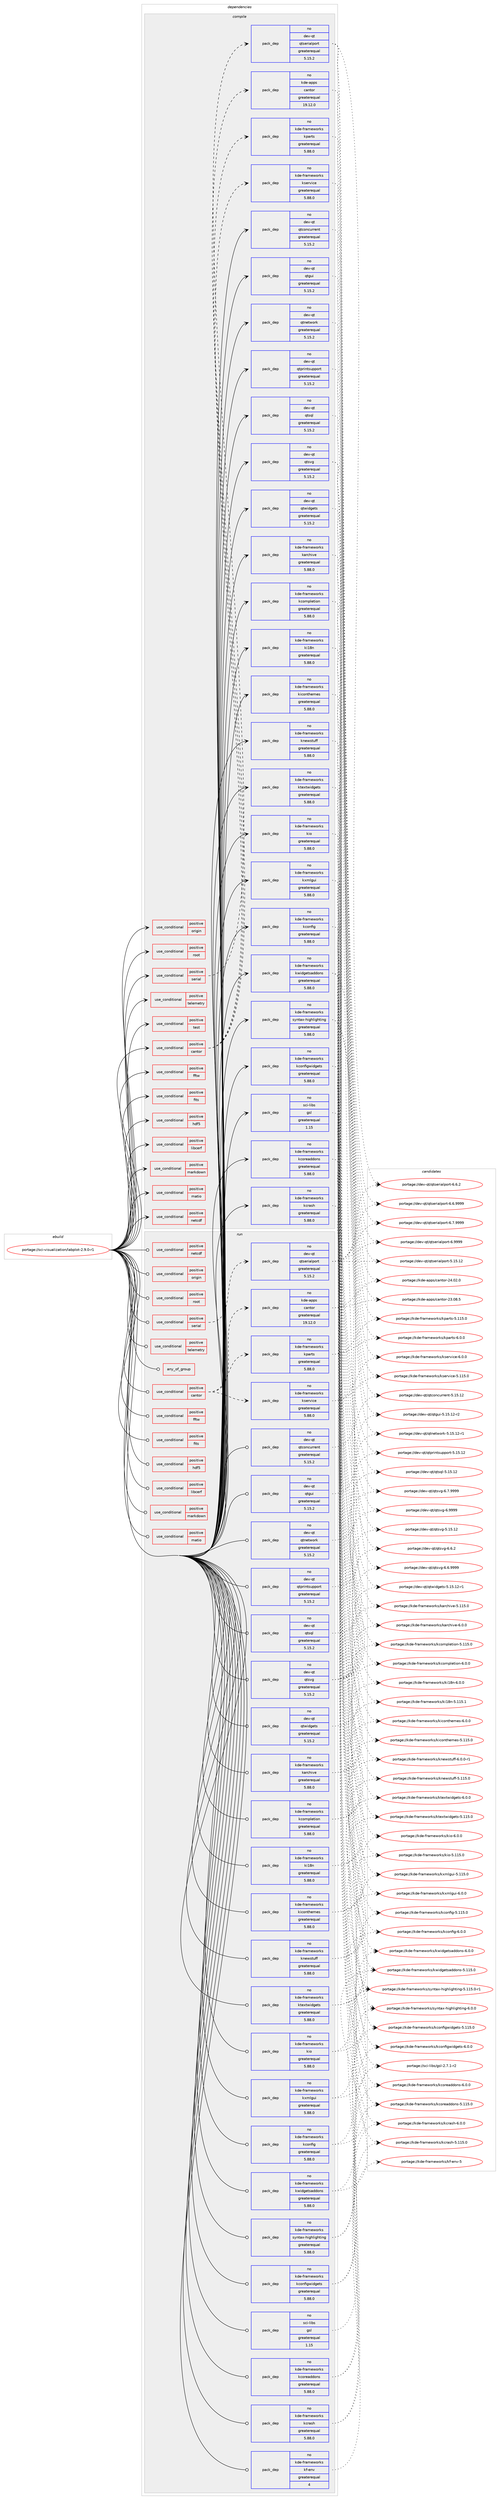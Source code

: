 digraph prolog {

# *************
# Graph options
# *************

newrank=true;
concentrate=true;
compound=true;
graph [rankdir=LR,fontname=Helvetica,fontsize=10,ranksep=1.5];#, ranksep=2.5, nodesep=0.2];
edge  [arrowhead=vee];
node  [fontname=Helvetica,fontsize=10];

# **********
# The ebuild
# **********

subgraph cluster_leftcol {
color=gray;
rank=same;
label=<<i>ebuild</i>>;
id [label="portage://sci-visualization/labplot-2.9.0-r1", color=red, width=4, href="../sci-visualization/labplot-2.9.0-r1.svg"];
}

# ****************
# The dependencies
# ****************

subgraph cluster_midcol {
color=gray;
label=<<i>dependencies</i>>;
subgraph cluster_compile {
fillcolor="#eeeeee";
style=filled;
label=<<i>compile</i>>;
subgraph cond4959 {
dependency6615 [label=<<TABLE BORDER="0" CELLBORDER="1" CELLSPACING="0" CELLPADDING="4"><TR><TD ROWSPAN="3" CELLPADDING="10">use_conditional</TD></TR><TR><TD>positive</TD></TR><TR><TD>cantor</TD></TR></TABLE>>, shape=none, color=red];
subgraph pack1596 {
dependency6616 [label=<<TABLE BORDER="0" CELLBORDER="1" CELLSPACING="0" CELLPADDING="4" WIDTH="220"><TR><TD ROWSPAN="6" CELLPADDING="30">pack_dep</TD></TR><TR><TD WIDTH="110">no</TD></TR><TR><TD>kde-apps</TD></TR><TR><TD>cantor</TD></TR><TR><TD>greaterequal</TD></TR><TR><TD>19.12.0</TD></TR></TABLE>>, shape=none, color=blue];
}
dependency6615:e -> dependency6616:w [weight=20,style="dashed",arrowhead="vee"];
subgraph pack1597 {
dependency6617 [label=<<TABLE BORDER="0" CELLBORDER="1" CELLSPACING="0" CELLPADDING="4" WIDTH="220"><TR><TD ROWSPAN="6" CELLPADDING="30">pack_dep</TD></TR><TR><TD WIDTH="110">no</TD></TR><TR><TD>kde-frameworks</TD></TR><TR><TD>kparts</TD></TR><TR><TD>greaterequal</TD></TR><TR><TD>5.88.0</TD></TR></TABLE>>, shape=none, color=blue];
}
dependency6615:e -> dependency6617:w [weight=20,style="dashed",arrowhead="vee"];
subgraph pack1598 {
dependency6618 [label=<<TABLE BORDER="0" CELLBORDER="1" CELLSPACING="0" CELLPADDING="4" WIDTH="220"><TR><TD ROWSPAN="6" CELLPADDING="30">pack_dep</TD></TR><TR><TD WIDTH="110">no</TD></TR><TR><TD>kde-frameworks</TD></TR><TR><TD>kservice</TD></TR><TR><TD>greaterequal</TD></TR><TR><TD>5.88.0</TD></TR></TABLE>>, shape=none, color=blue];
}
dependency6615:e -> dependency6618:w [weight=20,style="dashed",arrowhead="vee"];
}
id:e -> dependency6615:w [weight=20,style="solid",arrowhead="vee"];
subgraph cond4960 {
dependency6619 [label=<<TABLE BORDER="0" CELLBORDER="1" CELLSPACING="0" CELLPADDING="4"><TR><TD ROWSPAN="3" CELLPADDING="10">use_conditional</TD></TR><TR><TD>positive</TD></TR><TR><TD>fftw</TD></TR></TABLE>>, shape=none, color=red];
# *** BEGIN UNKNOWN DEPENDENCY TYPE (TODO) ***
# dependency6619 -> package_dependency(portage://sci-visualization/labplot-2.9.0-r1,install,no,sci-libs,fftw,none,[,,],[slot(3.0),equal],[])
# *** END UNKNOWN DEPENDENCY TYPE (TODO) ***

}
id:e -> dependency6619:w [weight=20,style="solid",arrowhead="vee"];
subgraph cond4961 {
dependency6620 [label=<<TABLE BORDER="0" CELLBORDER="1" CELLSPACING="0" CELLPADDING="4"><TR><TD ROWSPAN="3" CELLPADDING="10">use_conditional</TD></TR><TR><TD>positive</TD></TR><TR><TD>fits</TD></TR></TABLE>>, shape=none, color=red];
# *** BEGIN UNKNOWN DEPENDENCY TYPE (TODO) ***
# dependency6620 -> package_dependency(portage://sci-visualization/labplot-2.9.0-r1,install,no,sci-libs,cfitsio,none,[,,],any_same_slot,[])
# *** END UNKNOWN DEPENDENCY TYPE (TODO) ***

}
id:e -> dependency6620:w [weight=20,style="solid",arrowhead="vee"];
subgraph cond4962 {
dependency6621 [label=<<TABLE BORDER="0" CELLBORDER="1" CELLSPACING="0" CELLPADDING="4"><TR><TD ROWSPAN="3" CELLPADDING="10">use_conditional</TD></TR><TR><TD>positive</TD></TR><TR><TD>hdf5</TD></TR></TABLE>>, shape=none, color=red];
# *** BEGIN UNKNOWN DEPENDENCY TYPE (TODO) ***
# dependency6621 -> package_dependency(portage://sci-visualization/labplot-2.9.0-r1,install,no,sci-libs,hdf5,none,[,,],any_same_slot,[])
# *** END UNKNOWN DEPENDENCY TYPE (TODO) ***

}
id:e -> dependency6621:w [weight=20,style="solid",arrowhead="vee"];
subgraph cond4963 {
dependency6622 [label=<<TABLE BORDER="0" CELLBORDER="1" CELLSPACING="0" CELLPADDING="4"><TR><TD ROWSPAN="3" CELLPADDING="10">use_conditional</TD></TR><TR><TD>positive</TD></TR><TR><TD>libcerf</TD></TR></TABLE>>, shape=none, color=red];
# *** BEGIN UNKNOWN DEPENDENCY TYPE (TODO) ***
# dependency6622 -> package_dependency(portage://sci-visualization/labplot-2.9.0-r1,install,no,sci-libs,libcerf,none,[,,],[],[])
# *** END UNKNOWN DEPENDENCY TYPE (TODO) ***

}
id:e -> dependency6622:w [weight=20,style="solid",arrowhead="vee"];
subgraph cond4964 {
dependency6623 [label=<<TABLE BORDER="0" CELLBORDER="1" CELLSPACING="0" CELLPADDING="4"><TR><TD ROWSPAN="3" CELLPADDING="10">use_conditional</TD></TR><TR><TD>positive</TD></TR><TR><TD>markdown</TD></TR></TABLE>>, shape=none, color=red];
# *** BEGIN UNKNOWN DEPENDENCY TYPE (TODO) ***
# dependency6623 -> package_dependency(portage://sci-visualization/labplot-2.9.0-r1,install,no,app-text,discount,none,[,,],any_same_slot,[])
# *** END UNKNOWN DEPENDENCY TYPE (TODO) ***

}
id:e -> dependency6623:w [weight=20,style="solid",arrowhead="vee"];
subgraph cond4965 {
dependency6624 [label=<<TABLE BORDER="0" CELLBORDER="1" CELLSPACING="0" CELLPADDING="4"><TR><TD ROWSPAN="3" CELLPADDING="10">use_conditional</TD></TR><TR><TD>positive</TD></TR><TR><TD>matio</TD></TR></TABLE>>, shape=none, color=red];
# *** BEGIN UNKNOWN DEPENDENCY TYPE (TODO) ***
# dependency6624 -> package_dependency(portage://sci-visualization/labplot-2.9.0-r1,install,no,sci-libs,matio,none,[,,],any_same_slot,[])
# *** END UNKNOWN DEPENDENCY TYPE (TODO) ***

}
id:e -> dependency6624:w [weight=20,style="solid",arrowhead="vee"];
subgraph cond4966 {
dependency6625 [label=<<TABLE BORDER="0" CELLBORDER="1" CELLSPACING="0" CELLPADDING="4"><TR><TD ROWSPAN="3" CELLPADDING="10">use_conditional</TD></TR><TR><TD>positive</TD></TR><TR><TD>netcdf</TD></TR></TABLE>>, shape=none, color=red];
# *** BEGIN UNKNOWN DEPENDENCY TYPE (TODO) ***
# dependency6625 -> package_dependency(portage://sci-visualization/labplot-2.9.0-r1,install,no,sci-libs,netcdf,none,[,,],any_same_slot,[])
# *** END UNKNOWN DEPENDENCY TYPE (TODO) ***

}
id:e -> dependency6625:w [weight=20,style="solid",arrowhead="vee"];
subgraph cond4967 {
dependency6626 [label=<<TABLE BORDER="0" CELLBORDER="1" CELLSPACING="0" CELLPADDING="4"><TR><TD ROWSPAN="3" CELLPADDING="10">use_conditional</TD></TR><TR><TD>positive</TD></TR><TR><TD>origin</TD></TR></TABLE>>, shape=none, color=red];
# *** BEGIN UNKNOWN DEPENDENCY TYPE (TODO) ***
# dependency6626 -> package_dependency(portage://sci-visualization/labplot-2.9.0-r1,install,no,sci-libs,liborigin,none,[,,],[slot(2)],[])
# *** END UNKNOWN DEPENDENCY TYPE (TODO) ***

}
id:e -> dependency6626:w [weight=20,style="solid",arrowhead="vee"];
subgraph cond4968 {
dependency6627 [label=<<TABLE BORDER="0" CELLBORDER="1" CELLSPACING="0" CELLPADDING="4"><TR><TD ROWSPAN="3" CELLPADDING="10">use_conditional</TD></TR><TR><TD>positive</TD></TR><TR><TD>root</TD></TR></TABLE>>, shape=none, color=red];
# *** BEGIN UNKNOWN DEPENDENCY TYPE (TODO) ***
# dependency6627 -> package_dependency(portage://sci-visualization/labplot-2.9.0-r1,install,no,app-arch,lz4,none,[,,],[],[])
# *** END UNKNOWN DEPENDENCY TYPE (TODO) ***

# *** BEGIN UNKNOWN DEPENDENCY TYPE (TODO) ***
# dependency6627 -> package_dependency(portage://sci-visualization/labplot-2.9.0-r1,install,no,sys-libs,zlib,none,[,,],[],[])
# *** END UNKNOWN DEPENDENCY TYPE (TODO) ***

}
id:e -> dependency6627:w [weight=20,style="solid",arrowhead="vee"];
subgraph cond4969 {
dependency6628 [label=<<TABLE BORDER="0" CELLBORDER="1" CELLSPACING="0" CELLPADDING="4"><TR><TD ROWSPAN="3" CELLPADDING="10">use_conditional</TD></TR><TR><TD>positive</TD></TR><TR><TD>serial</TD></TR></TABLE>>, shape=none, color=red];
subgraph pack1599 {
dependency6629 [label=<<TABLE BORDER="0" CELLBORDER="1" CELLSPACING="0" CELLPADDING="4" WIDTH="220"><TR><TD ROWSPAN="6" CELLPADDING="30">pack_dep</TD></TR><TR><TD WIDTH="110">no</TD></TR><TR><TD>dev-qt</TD></TR><TR><TD>qtserialport</TD></TR><TR><TD>greaterequal</TD></TR><TR><TD>5.15.2</TD></TR></TABLE>>, shape=none, color=blue];
}
dependency6628:e -> dependency6629:w [weight=20,style="dashed",arrowhead="vee"];
}
id:e -> dependency6628:w [weight=20,style="solid",arrowhead="vee"];
subgraph cond4970 {
dependency6630 [label=<<TABLE BORDER="0" CELLBORDER="1" CELLSPACING="0" CELLPADDING="4"><TR><TD ROWSPAN="3" CELLPADDING="10">use_conditional</TD></TR><TR><TD>positive</TD></TR><TR><TD>telemetry</TD></TR></TABLE>>, shape=none, color=red];
# *** BEGIN UNKNOWN DEPENDENCY TYPE (TODO) ***
# dependency6630 -> package_dependency(portage://sci-visualization/labplot-2.9.0-r1,install,no,kde-frameworks,kuserfeedback,none,[,,],[slot(5)],[])
# *** END UNKNOWN DEPENDENCY TYPE (TODO) ***

}
id:e -> dependency6630:w [weight=20,style="solid",arrowhead="vee"];
subgraph cond4971 {
dependency6631 [label=<<TABLE BORDER="0" CELLBORDER="1" CELLSPACING="0" CELLPADDING="4"><TR><TD ROWSPAN="3" CELLPADDING="10">use_conditional</TD></TR><TR><TD>positive</TD></TR><TR><TD>test</TD></TR></TABLE>>, shape=none, color=red];
# *** BEGIN UNKNOWN DEPENDENCY TYPE (TODO) ***
# dependency6631 -> package_dependency(portage://sci-visualization/labplot-2.9.0-r1,install,no,dev-qt,qttest,none,[,,],[slot(5)],[])
# *** END UNKNOWN DEPENDENCY TYPE (TODO) ***

}
id:e -> dependency6631:w [weight=20,style="solid",arrowhead="vee"];
# *** BEGIN UNKNOWN DEPENDENCY TYPE (TODO) ***
# id -> package_dependency(portage://sci-visualization/labplot-2.9.0-r1,install,no,app-text,poppler,none,[,,],[],[])
# *** END UNKNOWN DEPENDENCY TYPE (TODO) ***

subgraph pack1600 {
dependency6632 [label=<<TABLE BORDER="0" CELLBORDER="1" CELLSPACING="0" CELLPADDING="4" WIDTH="220"><TR><TD ROWSPAN="6" CELLPADDING="30">pack_dep</TD></TR><TR><TD WIDTH="110">no</TD></TR><TR><TD>dev-qt</TD></TR><TR><TD>qtconcurrent</TD></TR><TR><TD>greaterequal</TD></TR><TR><TD>5.15.2</TD></TR></TABLE>>, shape=none, color=blue];
}
id:e -> dependency6632:w [weight=20,style="solid",arrowhead="vee"];
# *** BEGIN UNKNOWN DEPENDENCY TYPE (TODO) ***
# id -> package_dependency(portage://sci-visualization/labplot-2.9.0-r1,install,no,dev-qt,qtcore,none,[,,],[slot(5)],[])
# *** END UNKNOWN DEPENDENCY TYPE (TODO) ***

subgraph pack1601 {
dependency6633 [label=<<TABLE BORDER="0" CELLBORDER="1" CELLSPACING="0" CELLPADDING="4" WIDTH="220"><TR><TD ROWSPAN="6" CELLPADDING="30">pack_dep</TD></TR><TR><TD WIDTH="110">no</TD></TR><TR><TD>dev-qt</TD></TR><TR><TD>qtgui</TD></TR><TR><TD>greaterequal</TD></TR><TR><TD>5.15.2</TD></TR></TABLE>>, shape=none, color=blue];
}
id:e -> dependency6633:w [weight=20,style="solid",arrowhead="vee"];
subgraph pack1602 {
dependency6634 [label=<<TABLE BORDER="0" CELLBORDER="1" CELLSPACING="0" CELLPADDING="4" WIDTH="220"><TR><TD ROWSPAN="6" CELLPADDING="30">pack_dep</TD></TR><TR><TD WIDTH="110">no</TD></TR><TR><TD>dev-qt</TD></TR><TR><TD>qtnetwork</TD></TR><TR><TD>greaterequal</TD></TR><TR><TD>5.15.2</TD></TR></TABLE>>, shape=none, color=blue];
}
id:e -> dependency6634:w [weight=20,style="solid",arrowhead="vee"];
subgraph pack1603 {
dependency6635 [label=<<TABLE BORDER="0" CELLBORDER="1" CELLSPACING="0" CELLPADDING="4" WIDTH="220"><TR><TD ROWSPAN="6" CELLPADDING="30">pack_dep</TD></TR><TR><TD WIDTH="110">no</TD></TR><TR><TD>dev-qt</TD></TR><TR><TD>qtprintsupport</TD></TR><TR><TD>greaterequal</TD></TR><TR><TD>5.15.2</TD></TR></TABLE>>, shape=none, color=blue];
}
id:e -> dependency6635:w [weight=20,style="solid",arrowhead="vee"];
subgraph pack1604 {
dependency6636 [label=<<TABLE BORDER="0" CELLBORDER="1" CELLSPACING="0" CELLPADDING="4" WIDTH="220"><TR><TD ROWSPAN="6" CELLPADDING="30">pack_dep</TD></TR><TR><TD WIDTH="110">no</TD></TR><TR><TD>dev-qt</TD></TR><TR><TD>qtsql</TD></TR><TR><TD>greaterequal</TD></TR><TR><TD>5.15.2</TD></TR></TABLE>>, shape=none, color=blue];
}
id:e -> dependency6636:w [weight=20,style="solid",arrowhead="vee"];
subgraph pack1605 {
dependency6637 [label=<<TABLE BORDER="0" CELLBORDER="1" CELLSPACING="0" CELLPADDING="4" WIDTH="220"><TR><TD ROWSPAN="6" CELLPADDING="30">pack_dep</TD></TR><TR><TD WIDTH="110">no</TD></TR><TR><TD>dev-qt</TD></TR><TR><TD>qtsvg</TD></TR><TR><TD>greaterequal</TD></TR><TR><TD>5.15.2</TD></TR></TABLE>>, shape=none, color=blue];
}
id:e -> dependency6637:w [weight=20,style="solid",arrowhead="vee"];
subgraph pack1606 {
dependency6638 [label=<<TABLE BORDER="0" CELLBORDER="1" CELLSPACING="0" CELLPADDING="4" WIDTH="220"><TR><TD ROWSPAN="6" CELLPADDING="30">pack_dep</TD></TR><TR><TD WIDTH="110">no</TD></TR><TR><TD>dev-qt</TD></TR><TR><TD>qtwidgets</TD></TR><TR><TD>greaterequal</TD></TR><TR><TD>5.15.2</TD></TR></TABLE>>, shape=none, color=blue];
}
id:e -> dependency6638:w [weight=20,style="solid",arrowhead="vee"];
subgraph pack1607 {
dependency6639 [label=<<TABLE BORDER="0" CELLBORDER="1" CELLSPACING="0" CELLPADDING="4" WIDTH="220"><TR><TD ROWSPAN="6" CELLPADDING="30">pack_dep</TD></TR><TR><TD WIDTH="110">no</TD></TR><TR><TD>kde-frameworks</TD></TR><TR><TD>karchive</TD></TR><TR><TD>greaterequal</TD></TR><TR><TD>5.88.0</TD></TR></TABLE>>, shape=none, color=blue];
}
id:e -> dependency6639:w [weight=20,style="solid",arrowhead="vee"];
subgraph pack1608 {
dependency6640 [label=<<TABLE BORDER="0" CELLBORDER="1" CELLSPACING="0" CELLPADDING="4" WIDTH="220"><TR><TD ROWSPAN="6" CELLPADDING="30">pack_dep</TD></TR><TR><TD WIDTH="110">no</TD></TR><TR><TD>kde-frameworks</TD></TR><TR><TD>kcompletion</TD></TR><TR><TD>greaterequal</TD></TR><TR><TD>5.88.0</TD></TR></TABLE>>, shape=none, color=blue];
}
id:e -> dependency6640:w [weight=20,style="solid",arrowhead="vee"];
subgraph pack1609 {
dependency6641 [label=<<TABLE BORDER="0" CELLBORDER="1" CELLSPACING="0" CELLPADDING="4" WIDTH="220"><TR><TD ROWSPAN="6" CELLPADDING="30">pack_dep</TD></TR><TR><TD WIDTH="110">no</TD></TR><TR><TD>kde-frameworks</TD></TR><TR><TD>kconfig</TD></TR><TR><TD>greaterequal</TD></TR><TR><TD>5.88.0</TD></TR></TABLE>>, shape=none, color=blue];
}
id:e -> dependency6641:w [weight=20,style="solid",arrowhead="vee"];
subgraph pack1610 {
dependency6642 [label=<<TABLE BORDER="0" CELLBORDER="1" CELLSPACING="0" CELLPADDING="4" WIDTH="220"><TR><TD ROWSPAN="6" CELLPADDING="30">pack_dep</TD></TR><TR><TD WIDTH="110">no</TD></TR><TR><TD>kde-frameworks</TD></TR><TR><TD>kconfigwidgets</TD></TR><TR><TD>greaterequal</TD></TR><TR><TD>5.88.0</TD></TR></TABLE>>, shape=none, color=blue];
}
id:e -> dependency6642:w [weight=20,style="solid",arrowhead="vee"];
subgraph pack1611 {
dependency6643 [label=<<TABLE BORDER="0" CELLBORDER="1" CELLSPACING="0" CELLPADDING="4" WIDTH="220"><TR><TD ROWSPAN="6" CELLPADDING="30">pack_dep</TD></TR><TR><TD WIDTH="110">no</TD></TR><TR><TD>kde-frameworks</TD></TR><TR><TD>kcoreaddons</TD></TR><TR><TD>greaterequal</TD></TR><TR><TD>5.88.0</TD></TR></TABLE>>, shape=none, color=blue];
}
id:e -> dependency6643:w [weight=20,style="solid",arrowhead="vee"];
subgraph pack1612 {
dependency6644 [label=<<TABLE BORDER="0" CELLBORDER="1" CELLSPACING="0" CELLPADDING="4" WIDTH="220"><TR><TD ROWSPAN="6" CELLPADDING="30">pack_dep</TD></TR><TR><TD WIDTH="110">no</TD></TR><TR><TD>kde-frameworks</TD></TR><TR><TD>kcrash</TD></TR><TR><TD>greaterequal</TD></TR><TR><TD>5.88.0</TD></TR></TABLE>>, shape=none, color=blue];
}
id:e -> dependency6644:w [weight=20,style="solid",arrowhead="vee"];
subgraph pack1613 {
dependency6645 [label=<<TABLE BORDER="0" CELLBORDER="1" CELLSPACING="0" CELLPADDING="4" WIDTH="220"><TR><TD ROWSPAN="6" CELLPADDING="30">pack_dep</TD></TR><TR><TD WIDTH="110">no</TD></TR><TR><TD>kde-frameworks</TD></TR><TR><TD>ki18n</TD></TR><TR><TD>greaterequal</TD></TR><TR><TD>5.88.0</TD></TR></TABLE>>, shape=none, color=blue];
}
id:e -> dependency6645:w [weight=20,style="solid",arrowhead="vee"];
subgraph pack1614 {
dependency6646 [label=<<TABLE BORDER="0" CELLBORDER="1" CELLSPACING="0" CELLPADDING="4" WIDTH="220"><TR><TD ROWSPAN="6" CELLPADDING="30">pack_dep</TD></TR><TR><TD WIDTH="110">no</TD></TR><TR><TD>kde-frameworks</TD></TR><TR><TD>kiconthemes</TD></TR><TR><TD>greaterequal</TD></TR><TR><TD>5.88.0</TD></TR></TABLE>>, shape=none, color=blue];
}
id:e -> dependency6646:w [weight=20,style="solid",arrowhead="vee"];
subgraph pack1615 {
dependency6647 [label=<<TABLE BORDER="0" CELLBORDER="1" CELLSPACING="0" CELLPADDING="4" WIDTH="220"><TR><TD ROWSPAN="6" CELLPADDING="30">pack_dep</TD></TR><TR><TD WIDTH="110">no</TD></TR><TR><TD>kde-frameworks</TD></TR><TR><TD>kio</TD></TR><TR><TD>greaterequal</TD></TR><TR><TD>5.88.0</TD></TR></TABLE>>, shape=none, color=blue];
}
id:e -> dependency6647:w [weight=20,style="solid",arrowhead="vee"];
subgraph pack1616 {
dependency6648 [label=<<TABLE BORDER="0" CELLBORDER="1" CELLSPACING="0" CELLPADDING="4" WIDTH="220"><TR><TD ROWSPAN="6" CELLPADDING="30">pack_dep</TD></TR><TR><TD WIDTH="110">no</TD></TR><TR><TD>kde-frameworks</TD></TR><TR><TD>knewstuff</TD></TR><TR><TD>greaterequal</TD></TR><TR><TD>5.88.0</TD></TR></TABLE>>, shape=none, color=blue];
}
id:e -> dependency6648:w [weight=20,style="solid",arrowhead="vee"];
subgraph pack1617 {
dependency6649 [label=<<TABLE BORDER="0" CELLBORDER="1" CELLSPACING="0" CELLPADDING="4" WIDTH="220"><TR><TD ROWSPAN="6" CELLPADDING="30">pack_dep</TD></TR><TR><TD WIDTH="110">no</TD></TR><TR><TD>kde-frameworks</TD></TR><TR><TD>ktextwidgets</TD></TR><TR><TD>greaterequal</TD></TR><TR><TD>5.88.0</TD></TR></TABLE>>, shape=none, color=blue];
}
id:e -> dependency6649:w [weight=20,style="solid",arrowhead="vee"];
subgraph pack1618 {
dependency6650 [label=<<TABLE BORDER="0" CELLBORDER="1" CELLSPACING="0" CELLPADDING="4" WIDTH="220"><TR><TD ROWSPAN="6" CELLPADDING="30">pack_dep</TD></TR><TR><TD WIDTH="110">no</TD></TR><TR><TD>kde-frameworks</TD></TR><TR><TD>kwidgetsaddons</TD></TR><TR><TD>greaterequal</TD></TR><TR><TD>5.88.0</TD></TR></TABLE>>, shape=none, color=blue];
}
id:e -> dependency6650:w [weight=20,style="solid",arrowhead="vee"];
subgraph pack1619 {
dependency6651 [label=<<TABLE BORDER="0" CELLBORDER="1" CELLSPACING="0" CELLPADDING="4" WIDTH="220"><TR><TD ROWSPAN="6" CELLPADDING="30">pack_dep</TD></TR><TR><TD WIDTH="110">no</TD></TR><TR><TD>kde-frameworks</TD></TR><TR><TD>kxmlgui</TD></TR><TR><TD>greaterequal</TD></TR><TR><TD>5.88.0</TD></TR></TABLE>>, shape=none, color=blue];
}
id:e -> dependency6651:w [weight=20,style="solid",arrowhead="vee"];
subgraph pack1620 {
dependency6652 [label=<<TABLE BORDER="0" CELLBORDER="1" CELLSPACING="0" CELLPADDING="4" WIDTH="220"><TR><TD ROWSPAN="6" CELLPADDING="30">pack_dep</TD></TR><TR><TD WIDTH="110">no</TD></TR><TR><TD>kde-frameworks</TD></TR><TR><TD>syntax-highlighting</TD></TR><TR><TD>greaterequal</TD></TR><TR><TD>5.88.0</TD></TR></TABLE>>, shape=none, color=blue];
}
id:e -> dependency6652:w [weight=20,style="solid",arrowhead="vee"];
subgraph pack1621 {
dependency6653 [label=<<TABLE BORDER="0" CELLBORDER="1" CELLSPACING="0" CELLPADDING="4" WIDTH="220"><TR><TD ROWSPAN="6" CELLPADDING="30">pack_dep</TD></TR><TR><TD WIDTH="110">no</TD></TR><TR><TD>sci-libs</TD></TR><TR><TD>gsl</TD></TR><TR><TD>greaterequal</TD></TR><TR><TD>1.15</TD></TR></TABLE>>, shape=none, color=blue];
}
id:e -> dependency6653:w [weight=20,style="solid",arrowhead="vee"];
}
subgraph cluster_compileandrun {
fillcolor="#eeeeee";
style=filled;
label=<<i>compile and run</i>>;
}
subgraph cluster_run {
fillcolor="#eeeeee";
style=filled;
label=<<i>run</i>>;
subgraph any61 {
dependency6654 [label=<<TABLE BORDER="0" CELLBORDER="1" CELLSPACING="0" CELLPADDING="4"><TR><TD CELLPADDING="10">any_of_group</TD></TR></TABLE>>, shape=none, color=red];# *** BEGIN UNKNOWN DEPENDENCY TYPE (TODO) ***
# dependency6654 -> package_dependency(portage://sci-visualization/labplot-2.9.0-r1,run,no,kde-frameworks,breeze-icons,none,[,,],any_different_slot,[])
# *** END UNKNOWN DEPENDENCY TYPE (TODO) ***

# *** BEGIN UNKNOWN DEPENDENCY TYPE (TODO) ***
# dependency6654 -> package_dependency(portage://sci-visualization/labplot-2.9.0-r1,run,no,kde-frameworks,oxygen-icons,none,[,,],any_different_slot,[])
# *** END UNKNOWN DEPENDENCY TYPE (TODO) ***

}
id:e -> dependency6654:w [weight=20,style="solid",arrowhead="odot"];
subgraph cond4972 {
dependency6655 [label=<<TABLE BORDER="0" CELLBORDER="1" CELLSPACING="0" CELLPADDING="4"><TR><TD ROWSPAN="3" CELLPADDING="10">use_conditional</TD></TR><TR><TD>positive</TD></TR><TR><TD>cantor</TD></TR></TABLE>>, shape=none, color=red];
subgraph pack1622 {
dependency6656 [label=<<TABLE BORDER="0" CELLBORDER="1" CELLSPACING="0" CELLPADDING="4" WIDTH="220"><TR><TD ROWSPAN="6" CELLPADDING="30">pack_dep</TD></TR><TR><TD WIDTH="110">no</TD></TR><TR><TD>kde-apps</TD></TR><TR><TD>cantor</TD></TR><TR><TD>greaterequal</TD></TR><TR><TD>19.12.0</TD></TR></TABLE>>, shape=none, color=blue];
}
dependency6655:e -> dependency6656:w [weight=20,style="dashed",arrowhead="vee"];
subgraph pack1623 {
dependency6657 [label=<<TABLE BORDER="0" CELLBORDER="1" CELLSPACING="0" CELLPADDING="4" WIDTH="220"><TR><TD ROWSPAN="6" CELLPADDING="30">pack_dep</TD></TR><TR><TD WIDTH="110">no</TD></TR><TR><TD>kde-frameworks</TD></TR><TR><TD>kparts</TD></TR><TR><TD>greaterequal</TD></TR><TR><TD>5.88.0</TD></TR></TABLE>>, shape=none, color=blue];
}
dependency6655:e -> dependency6657:w [weight=20,style="dashed",arrowhead="vee"];
subgraph pack1624 {
dependency6658 [label=<<TABLE BORDER="0" CELLBORDER="1" CELLSPACING="0" CELLPADDING="4" WIDTH="220"><TR><TD ROWSPAN="6" CELLPADDING="30">pack_dep</TD></TR><TR><TD WIDTH="110">no</TD></TR><TR><TD>kde-frameworks</TD></TR><TR><TD>kservice</TD></TR><TR><TD>greaterequal</TD></TR><TR><TD>5.88.0</TD></TR></TABLE>>, shape=none, color=blue];
}
dependency6655:e -> dependency6658:w [weight=20,style="dashed",arrowhead="vee"];
}
id:e -> dependency6655:w [weight=20,style="solid",arrowhead="odot"];
subgraph cond4973 {
dependency6659 [label=<<TABLE BORDER="0" CELLBORDER="1" CELLSPACING="0" CELLPADDING="4"><TR><TD ROWSPAN="3" CELLPADDING="10">use_conditional</TD></TR><TR><TD>positive</TD></TR><TR><TD>fftw</TD></TR></TABLE>>, shape=none, color=red];
# *** BEGIN UNKNOWN DEPENDENCY TYPE (TODO) ***
# dependency6659 -> package_dependency(portage://sci-visualization/labplot-2.9.0-r1,run,no,sci-libs,fftw,none,[,,],[slot(3.0),equal],[])
# *** END UNKNOWN DEPENDENCY TYPE (TODO) ***

}
id:e -> dependency6659:w [weight=20,style="solid",arrowhead="odot"];
subgraph cond4974 {
dependency6660 [label=<<TABLE BORDER="0" CELLBORDER="1" CELLSPACING="0" CELLPADDING="4"><TR><TD ROWSPAN="3" CELLPADDING="10">use_conditional</TD></TR><TR><TD>positive</TD></TR><TR><TD>fits</TD></TR></TABLE>>, shape=none, color=red];
# *** BEGIN UNKNOWN DEPENDENCY TYPE (TODO) ***
# dependency6660 -> package_dependency(portage://sci-visualization/labplot-2.9.0-r1,run,no,sci-libs,cfitsio,none,[,,],any_same_slot,[])
# *** END UNKNOWN DEPENDENCY TYPE (TODO) ***

}
id:e -> dependency6660:w [weight=20,style="solid",arrowhead="odot"];
subgraph cond4975 {
dependency6661 [label=<<TABLE BORDER="0" CELLBORDER="1" CELLSPACING="0" CELLPADDING="4"><TR><TD ROWSPAN="3" CELLPADDING="10">use_conditional</TD></TR><TR><TD>positive</TD></TR><TR><TD>hdf5</TD></TR></TABLE>>, shape=none, color=red];
# *** BEGIN UNKNOWN DEPENDENCY TYPE (TODO) ***
# dependency6661 -> package_dependency(portage://sci-visualization/labplot-2.9.0-r1,run,no,sci-libs,hdf5,none,[,,],any_same_slot,[])
# *** END UNKNOWN DEPENDENCY TYPE (TODO) ***

}
id:e -> dependency6661:w [weight=20,style="solid",arrowhead="odot"];
subgraph cond4976 {
dependency6662 [label=<<TABLE BORDER="0" CELLBORDER="1" CELLSPACING="0" CELLPADDING="4"><TR><TD ROWSPAN="3" CELLPADDING="10">use_conditional</TD></TR><TR><TD>positive</TD></TR><TR><TD>libcerf</TD></TR></TABLE>>, shape=none, color=red];
# *** BEGIN UNKNOWN DEPENDENCY TYPE (TODO) ***
# dependency6662 -> package_dependency(portage://sci-visualization/labplot-2.9.0-r1,run,no,sci-libs,libcerf,none,[,,],[],[])
# *** END UNKNOWN DEPENDENCY TYPE (TODO) ***

}
id:e -> dependency6662:w [weight=20,style="solid",arrowhead="odot"];
subgraph cond4977 {
dependency6663 [label=<<TABLE BORDER="0" CELLBORDER="1" CELLSPACING="0" CELLPADDING="4"><TR><TD ROWSPAN="3" CELLPADDING="10">use_conditional</TD></TR><TR><TD>positive</TD></TR><TR><TD>markdown</TD></TR></TABLE>>, shape=none, color=red];
# *** BEGIN UNKNOWN DEPENDENCY TYPE (TODO) ***
# dependency6663 -> package_dependency(portage://sci-visualization/labplot-2.9.0-r1,run,no,app-text,discount,none,[,,],any_same_slot,[])
# *** END UNKNOWN DEPENDENCY TYPE (TODO) ***

}
id:e -> dependency6663:w [weight=20,style="solid",arrowhead="odot"];
subgraph cond4978 {
dependency6664 [label=<<TABLE BORDER="0" CELLBORDER="1" CELLSPACING="0" CELLPADDING="4"><TR><TD ROWSPAN="3" CELLPADDING="10">use_conditional</TD></TR><TR><TD>positive</TD></TR><TR><TD>matio</TD></TR></TABLE>>, shape=none, color=red];
# *** BEGIN UNKNOWN DEPENDENCY TYPE (TODO) ***
# dependency6664 -> package_dependency(portage://sci-visualization/labplot-2.9.0-r1,run,no,sci-libs,matio,none,[,,],any_same_slot,[])
# *** END UNKNOWN DEPENDENCY TYPE (TODO) ***

}
id:e -> dependency6664:w [weight=20,style="solid",arrowhead="odot"];
subgraph cond4979 {
dependency6665 [label=<<TABLE BORDER="0" CELLBORDER="1" CELLSPACING="0" CELLPADDING="4"><TR><TD ROWSPAN="3" CELLPADDING="10">use_conditional</TD></TR><TR><TD>positive</TD></TR><TR><TD>netcdf</TD></TR></TABLE>>, shape=none, color=red];
# *** BEGIN UNKNOWN DEPENDENCY TYPE (TODO) ***
# dependency6665 -> package_dependency(portage://sci-visualization/labplot-2.9.0-r1,run,no,sci-libs,netcdf,none,[,,],any_same_slot,[])
# *** END UNKNOWN DEPENDENCY TYPE (TODO) ***

}
id:e -> dependency6665:w [weight=20,style="solid",arrowhead="odot"];
subgraph cond4980 {
dependency6666 [label=<<TABLE BORDER="0" CELLBORDER="1" CELLSPACING="0" CELLPADDING="4"><TR><TD ROWSPAN="3" CELLPADDING="10">use_conditional</TD></TR><TR><TD>positive</TD></TR><TR><TD>origin</TD></TR></TABLE>>, shape=none, color=red];
# *** BEGIN UNKNOWN DEPENDENCY TYPE (TODO) ***
# dependency6666 -> package_dependency(portage://sci-visualization/labplot-2.9.0-r1,run,no,sci-libs,liborigin,none,[,,],[slot(2)],[])
# *** END UNKNOWN DEPENDENCY TYPE (TODO) ***

}
id:e -> dependency6666:w [weight=20,style="solid",arrowhead="odot"];
subgraph cond4981 {
dependency6667 [label=<<TABLE BORDER="0" CELLBORDER="1" CELLSPACING="0" CELLPADDING="4"><TR><TD ROWSPAN="3" CELLPADDING="10">use_conditional</TD></TR><TR><TD>positive</TD></TR><TR><TD>root</TD></TR></TABLE>>, shape=none, color=red];
# *** BEGIN UNKNOWN DEPENDENCY TYPE (TODO) ***
# dependency6667 -> package_dependency(portage://sci-visualization/labplot-2.9.0-r1,run,no,app-arch,lz4,none,[,,],[],[])
# *** END UNKNOWN DEPENDENCY TYPE (TODO) ***

# *** BEGIN UNKNOWN DEPENDENCY TYPE (TODO) ***
# dependency6667 -> package_dependency(portage://sci-visualization/labplot-2.9.0-r1,run,no,sys-libs,zlib,none,[,,],[],[])
# *** END UNKNOWN DEPENDENCY TYPE (TODO) ***

}
id:e -> dependency6667:w [weight=20,style="solid",arrowhead="odot"];
subgraph cond4982 {
dependency6668 [label=<<TABLE BORDER="0" CELLBORDER="1" CELLSPACING="0" CELLPADDING="4"><TR><TD ROWSPAN="3" CELLPADDING="10">use_conditional</TD></TR><TR><TD>positive</TD></TR><TR><TD>serial</TD></TR></TABLE>>, shape=none, color=red];
subgraph pack1625 {
dependency6669 [label=<<TABLE BORDER="0" CELLBORDER="1" CELLSPACING="0" CELLPADDING="4" WIDTH="220"><TR><TD ROWSPAN="6" CELLPADDING="30">pack_dep</TD></TR><TR><TD WIDTH="110">no</TD></TR><TR><TD>dev-qt</TD></TR><TR><TD>qtserialport</TD></TR><TR><TD>greaterequal</TD></TR><TR><TD>5.15.2</TD></TR></TABLE>>, shape=none, color=blue];
}
dependency6668:e -> dependency6669:w [weight=20,style="dashed",arrowhead="vee"];
}
id:e -> dependency6668:w [weight=20,style="solid",arrowhead="odot"];
subgraph cond4983 {
dependency6670 [label=<<TABLE BORDER="0" CELLBORDER="1" CELLSPACING="0" CELLPADDING="4"><TR><TD ROWSPAN="3" CELLPADDING="10">use_conditional</TD></TR><TR><TD>positive</TD></TR><TR><TD>telemetry</TD></TR></TABLE>>, shape=none, color=red];
# *** BEGIN UNKNOWN DEPENDENCY TYPE (TODO) ***
# dependency6670 -> package_dependency(portage://sci-visualization/labplot-2.9.0-r1,run,no,kde-frameworks,kuserfeedback,none,[,,],[slot(5)],[])
# *** END UNKNOWN DEPENDENCY TYPE (TODO) ***

}
id:e -> dependency6670:w [weight=20,style="solid",arrowhead="odot"];
# *** BEGIN UNKNOWN DEPENDENCY TYPE (TODO) ***
# id -> package_dependency(portage://sci-visualization/labplot-2.9.0-r1,run,no,app-text,poppler,none,[,,],[],[])
# *** END UNKNOWN DEPENDENCY TYPE (TODO) ***

subgraph pack1626 {
dependency6671 [label=<<TABLE BORDER="0" CELLBORDER="1" CELLSPACING="0" CELLPADDING="4" WIDTH="220"><TR><TD ROWSPAN="6" CELLPADDING="30">pack_dep</TD></TR><TR><TD WIDTH="110">no</TD></TR><TR><TD>dev-qt</TD></TR><TR><TD>qtconcurrent</TD></TR><TR><TD>greaterequal</TD></TR><TR><TD>5.15.2</TD></TR></TABLE>>, shape=none, color=blue];
}
id:e -> dependency6671:w [weight=20,style="solid",arrowhead="odot"];
# *** BEGIN UNKNOWN DEPENDENCY TYPE (TODO) ***
# id -> package_dependency(portage://sci-visualization/labplot-2.9.0-r1,run,no,dev-qt,qtcore,none,[,,],[slot(5)],[])
# *** END UNKNOWN DEPENDENCY TYPE (TODO) ***

subgraph pack1627 {
dependency6672 [label=<<TABLE BORDER="0" CELLBORDER="1" CELLSPACING="0" CELLPADDING="4" WIDTH="220"><TR><TD ROWSPAN="6" CELLPADDING="30">pack_dep</TD></TR><TR><TD WIDTH="110">no</TD></TR><TR><TD>dev-qt</TD></TR><TR><TD>qtgui</TD></TR><TR><TD>greaterequal</TD></TR><TR><TD>5.15.2</TD></TR></TABLE>>, shape=none, color=blue];
}
id:e -> dependency6672:w [weight=20,style="solid",arrowhead="odot"];
subgraph pack1628 {
dependency6673 [label=<<TABLE BORDER="0" CELLBORDER="1" CELLSPACING="0" CELLPADDING="4" WIDTH="220"><TR><TD ROWSPAN="6" CELLPADDING="30">pack_dep</TD></TR><TR><TD WIDTH="110">no</TD></TR><TR><TD>dev-qt</TD></TR><TR><TD>qtnetwork</TD></TR><TR><TD>greaterequal</TD></TR><TR><TD>5.15.2</TD></TR></TABLE>>, shape=none, color=blue];
}
id:e -> dependency6673:w [weight=20,style="solid",arrowhead="odot"];
subgraph pack1629 {
dependency6674 [label=<<TABLE BORDER="0" CELLBORDER="1" CELLSPACING="0" CELLPADDING="4" WIDTH="220"><TR><TD ROWSPAN="6" CELLPADDING="30">pack_dep</TD></TR><TR><TD WIDTH="110">no</TD></TR><TR><TD>dev-qt</TD></TR><TR><TD>qtprintsupport</TD></TR><TR><TD>greaterequal</TD></TR><TR><TD>5.15.2</TD></TR></TABLE>>, shape=none, color=blue];
}
id:e -> dependency6674:w [weight=20,style="solid",arrowhead="odot"];
subgraph pack1630 {
dependency6675 [label=<<TABLE BORDER="0" CELLBORDER="1" CELLSPACING="0" CELLPADDING="4" WIDTH="220"><TR><TD ROWSPAN="6" CELLPADDING="30">pack_dep</TD></TR><TR><TD WIDTH="110">no</TD></TR><TR><TD>dev-qt</TD></TR><TR><TD>qtsql</TD></TR><TR><TD>greaterequal</TD></TR><TR><TD>5.15.2</TD></TR></TABLE>>, shape=none, color=blue];
}
id:e -> dependency6675:w [weight=20,style="solid",arrowhead="odot"];
subgraph pack1631 {
dependency6676 [label=<<TABLE BORDER="0" CELLBORDER="1" CELLSPACING="0" CELLPADDING="4" WIDTH="220"><TR><TD ROWSPAN="6" CELLPADDING="30">pack_dep</TD></TR><TR><TD WIDTH="110">no</TD></TR><TR><TD>dev-qt</TD></TR><TR><TD>qtsvg</TD></TR><TR><TD>greaterequal</TD></TR><TR><TD>5.15.2</TD></TR></TABLE>>, shape=none, color=blue];
}
id:e -> dependency6676:w [weight=20,style="solid",arrowhead="odot"];
subgraph pack1632 {
dependency6677 [label=<<TABLE BORDER="0" CELLBORDER="1" CELLSPACING="0" CELLPADDING="4" WIDTH="220"><TR><TD ROWSPAN="6" CELLPADDING="30">pack_dep</TD></TR><TR><TD WIDTH="110">no</TD></TR><TR><TD>dev-qt</TD></TR><TR><TD>qtwidgets</TD></TR><TR><TD>greaterequal</TD></TR><TR><TD>5.15.2</TD></TR></TABLE>>, shape=none, color=blue];
}
id:e -> dependency6677:w [weight=20,style="solid",arrowhead="odot"];
subgraph pack1633 {
dependency6678 [label=<<TABLE BORDER="0" CELLBORDER="1" CELLSPACING="0" CELLPADDING="4" WIDTH="220"><TR><TD ROWSPAN="6" CELLPADDING="30">pack_dep</TD></TR><TR><TD WIDTH="110">no</TD></TR><TR><TD>kde-frameworks</TD></TR><TR><TD>karchive</TD></TR><TR><TD>greaterequal</TD></TR><TR><TD>5.88.0</TD></TR></TABLE>>, shape=none, color=blue];
}
id:e -> dependency6678:w [weight=20,style="solid",arrowhead="odot"];
subgraph pack1634 {
dependency6679 [label=<<TABLE BORDER="0" CELLBORDER="1" CELLSPACING="0" CELLPADDING="4" WIDTH="220"><TR><TD ROWSPAN="6" CELLPADDING="30">pack_dep</TD></TR><TR><TD WIDTH="110">no</TD></TR><TR><TD>kde-frameworks</TD></TR><TR><TD>kcompletion</TD></TR><TR><TD>greaterequal</TD></TR><TR><TD>5.88.0</TD></TR></TABLE>>, shape=none, color=blue];
}
id:e -> dependency6679:w [weight=20,style="solid",arrowhead="odot"];
subgraph pack1635 {
dependency6680 [label=<<TABLE BORDER="0" CELLBORDER="1" CELLSPACING="0" CELLPADDING="4" WIDTH="220"><TR><TD ROWSPAN="6" CELLPADDING="30">pack_dep</TD></TR><TR><TD WIDTH="110">no</TD></TR><TR><TD>kde-frameworks</TD></TR><TR><TD>kconfig</TD></TR><TR><TD>greaterequal</TD></TR><TR><TD>5.88.0</TD></TR></TABLE>>, shape=none, color=blue];
}
id:e -> dependency6680:w [weight=20,style="solid",arrowhead="odot"];
subgraph pack1636 {
dependency6681 [label=<<TABLE BORDER="0" CELLBORDER="1" CELLSPACING="0" CELLPADDING="4" WIDTH="220"><TR><TD ROWSPAN="6" CELLPADDING="30">pack_dep</TD></TR><TR><TD WIDTH="110">no</TD></TR><TR><TD>kde-frameworks</TD></TR><TR><TD>kconfigwidgets</TD></TR><TR><TD>greaterequal</TD></TR><TR><TD>5.88.0</TD></TR></TABLE>>, shape=none, color=blue];
}
id:e -> dependency6681:w [weight=20,style="solid",arrowhead="odot"];
subgraph pack1637 {
dependency6682 [label=<<TABLE BORDER="0" CELLBORDER="1" CELLSPACING="0" CELLPADDING="4" WIDTH="220"><TR><TD ROWSPAN="6" CELLPADDING="30">pack_dep</TD></TR><TR><TD WIDTH="110">no</TD></TR><TR><TD>kde-frameworks</TD></TR><TR><TD>kcoreaddons</TD></TR><TR><TD>greaterequal</TD></TR><TR><TD>5.88.0</TD></TR></TABLE>>, shape=none, color=blue];
}
id:e -> dependency6682:w [weight=20,style="solid",arrowhead="odot"];
subgraph pack1638 {
dependency6683 [label=<<TABLE BORDER="0" CELLBORDER="1" CELLSPACING="0" CELLPADDING="4" WIDTH="220"><TR><TD ROWSPAN="6" CELLPADDING="30">pack_dep</TD></TR><TR><TD WIDTH="110">no</TD></TR><TR><TD>kde-frameworks</TD></TR><TR><TD>kcrash</TD></TR><TR><TD>greaterequal</TD></TR><TR><TD>5.88.0</TD></TR></TABLE>>, shape=none, color=blue];
}
id:e -> dependency6683:w [weight=20,style="solid",arrowhead="odot"];
subgraph pack1639 {
dependency6684 [label=<<TABLE BORDER="0" CELLBORDER="1" CELLSPACING="0" CELLPADDING="4" WIDTH="220"><TR><TD ROWSPAN="6" CELLPADDING="30">pack_dep</TD></TR><TR><TD WIDTH="110">no</TD></TR><TR><TD>kde-frameworks</TD></TR><TR><TD>kf-env</TD></TR><TR><TD>greaterequal</TD></TR><TR><TD>4</TD></TR></TABLE>>, shape=none, color=blue];
}
id:e -> dependency6684:w [weight=20,style="solid",arrowhead="odot"];
subgraph pack1640 {
dependency6685 [label=<<TABLE BORDER="0" CELLBORDER="1" CELLSPACING="0" CELLPADDING="4" WIDTH="220"><TR><TD ROWSPAN="6" CELLPADDING="30">pack_dep</TD></TR><TR><TD WIDTH="110">no</TD></TR><TR><TD>kde-frameworks</TD></TR><TR><TD>ki18n</TD></TR><TR><TD>greaterequal</TD></TR><TR><TD>5.88.0</TD></TR></TABLE>>, shape=none, color=blue];
}
id:e -> dependency6685:w [weight=20,style="solid",arrowhead="odot"];
subgraph pack1641 {
dependency6686 [label=<<TABLE BORDER="0" CELLBORDER="1" CELLSPACING="0" CELLPADDING="4" WIDTH="220"><TR><TD ROWSPAN="6" CELLPADDING="30">pack_dep</TD></TR><TR><TD WIDTH="110">no</TD></TR><TR><TD>kde-frameworks</TD></TR><TR><TD>kiconthemes</TD></TR><TR><TD>greaterequal</TD></TR><TR><TD>5.88.0</TD></TR></TABLE>>, shape=none, color=blue];
}
id:e -> dependency6686:w [weight=20,style="solid",arrowhead="odot"];
subgraph pack1642 {
dependency6687 [label=<<TABLE BORDER="0" CELLBORDER="1" CELLSPACING="0" CELLPADDING="4" WIDTH="220"><TR><TD ROWSPAN="6" CELLPADDING="30">pack_dep</TD></TR><TR><TD WIDTH="110">no</TD></TR><TR><TD>kde-frameworks</TD></TR><TR><TD>kio</TD></TR><TR><TD>greaterequal</TD></TR><TR><TD>5.88.0</TD></TR></TABLE>>, shape=none, color=blue];
}
id:e -> dependency6687:w [weight=20,style="solid",arrowhead="odot"];
subgraph pack1643 {
dependency6688 [label=<<TABLE BORDER="0" CELLBORDER="1" CELLSPACING="0" CELLPADDING="4" WIDTH="220"><TR><TD ROWSPAN="6" CELLPADDING="30">pack_dep</TD></TR><TR><TD WIDTH="110">no</TD></TR><TR><TD>kde-frameworks</TD></TR><TR><TD>knewstuff</TD></TR><TR><TD>greaterequal</TD></TR><TR><TD>5.88.0</TD></TR></TABLE>>, shape=none, color=blue];
}
id:e -> dependency6688:w [weight=20,style="solid",arrowhead="odot"];
subgraph pack1644 {
dependency6689 [label=<<TABLE BORDER="0" CELLBORDER="1" CELLSPACING="0" CELLPADDING="4" WIDTH="220"><TR><TD ROWSPAN="6" CELLPADDING="30">pack_dep</TD></TR><TR><TD WIDTH="110">no</TD></TR><TR><TD>kde-frameworks</TD></TR><TR><TD>ktextwidgets</TD></TR><TR><TD>greaterequal</TD></TR><TR><TD>5.88.0</TD></TR></TABLE>>, shape=none, color=blue];
}
id:e -> dependency6689:w [weight=20,style="solid",arrowhead="odot"];
subgraph pack1645 {
dependency6690 [label=<<TABLE BORDER="0" CELLBORDER="1" CELLSPACING="0" CELLPADDING="4" WIDTH="220"><TR><TD ROWSPAN="6" CELLPADDING="30">pack_dep</TD></TR><TR><TD WIDTH="110">no</TD></TR><TR><TD>kde-frameworks</TD></TR><TR><TD>kwidgetsaddons</TD></TR><TR><TD>greaterequal</TD></TR><TR><TD>5.88.0</TD></TR></TABLE>>, shape=none, color=blue];
}
id:e -> dependency6690:w [weight=20,style="solid",arrowhead="odot"];
subgraph pack1646 {
dependency6691 [label=<<TABLE BORDER="0" CELLBORDER="1" CELLSPACING="0" CELLPADDING="4" WIDTH="220"><TR><TD ROWSPAN="6" CELLPADDING="30">pack_dep</TD></TR><TR><TD WIDTH="110">no</TD></TR><TR><TD>kde-frameworks</TD></TR><TR><TD>kxmlgui</TD></TR><TR><TD>greaterequal</TD></TR><TR><TD>5.88.0</TD></TR></TABLE>>, shape=none, color=blue];
}
id:e -> dependency6691:w [weight=20,style="solid",arrowhead="odot"];
subgraph pack1647 {
dependency6692 [label=<<TABLE BORDER="0" CELLBORDER="1" CELLSPACING="0" CELLPADDING="4" WIDTH="220"><TR><TD ROWSPAN="6" CELLPADDING="30">pack_dep</TD></TR><TR><TD WIDTH="110">no</TD></TR><TR><TD>kde-frameworks</TD></TR><TR><TD>syntax-highlighting</TD></TR><TR><TD>greaterequal</TD></TR><TR><TD>5.88.0</TD></TR></TABLE>>, shape=none, color=blue];
}
id:e -> dependency6692:w [weight=20,style="solid",arrowhead="odot"];
subgraph pack1648 {
dependency6693 [label=<<TABLE BORDER="0" CELLBORDER="1" CELLSPACING="0" CELLPADDING="4" WIDTH="220"><TR><TD ROWSPAN="6" CELLPADDING="30">pack_dep</TD></TR><TR><TD WIDTH="110">no</TD></TR><TR><TD>sci-libs</TD></TR><TR><TD>gsl</TD></TR><TR><TD>greaterequal</TD></TR><TR><TD>1.15</TD></TR></TABLE>>, shape=none, color=blue];
}
id:e -> dependency6693:w [weight=20,style="solid",arrowhead="odot"];
}
}

# **************
# The candidates
# **************

subgraph cluster_choices {
rank=same;
color=gray;
label=<<i>candidates</i>>;

subgraph choice1596 {
color=black;
nodesep=1;
choice10710010145971121121154799971101161111144550514648564653 [label="portage://kde-apps/cantor-23.08.5", color=red, width=4,href="../kde-apps/cantor-23.08.5.svg"];
choice10710010145971121121154799971101161111144550524648504648 [label="portage://kde-apps/cantor-24.02.0", color=red, width=4,href="../kde-apps/cantor-24.02.0.svg"];
dependency6616:e -> choice10710010145971121121154799971101161111144550514648564653:w [style=dotted,weight="100"];
dependency6616:e -> choice10710010145971121121154799971101161111144550524648504648:w [style=dotted,weight="100"];
}
subgraph choice1597 {
color=black;
nodesep=1;
choice107100101451021149710910111911111410711547107112971141161154553464949534648 [label="portage://kde-frameworks/kparts-5.115.0", color=red, width=4,href="../kde-frameworks/kparts-5.115.0.svg"];
choice10710010145102114971091011191111141071154710711297114116115455446484648 [label="portage://kde-frameworks/kparts-6.0.0", color=red, width=4,href="../kde-frameworks/kparts-6.0.0.svg"];
dependency6617:e -> choice107100101451021149710910111911111410711547107112971141161154553464949534648:w [style=dotted,weight="100"];
dependency6617:e -> choice10710010145102114971091011191111141071154710711297114116115455446484648:w [style=dotted,weight="100"];
}
subgraph choice1598 {
color=black;
nodesep=1;
choice107100101451021149710910111911111410711547107115101114118105991014553464949534648 [label="portage://kde-frameworks/kservice-5.115.0", color=red, width=4,href="../kde-frameworks/kservice-5.115.0.svg"];
choice10710010145102114971091011191111141071154710711510111411810599101455446484648 [label="portage://kde-frameworks/kservice-6.0.0", color=red, width=4,href="../kde-frameworks/kservice-6.0.0.svg"];
dependency6618:e -> choice107100101451021149710910111911111410711547107115101114118105991014553464949534648:w [style=dotted,weight="100"];
dependency6618:e -> choice10710010145102114971091011191111141071154710711510111411810599101455446484648:w [style=dotted,weight="100"];
}
subgraph choice1599 {
color=black;
nodesep=1;
choice1001011184511311647113116115101114105971081121111141164553464953464950 [label="portage://dev-qt/qtserialport-5.15.12", color=red, width=4,href="../dev-qt/qtserialport-5.15.12.svg"];
choice100101118451131164711311611510111410597108112111114116455446544650 [label="portage://dev-qt/qtserialport-6.6.2", color=red, width=4,href="../dev-qt/qtserialport-6.6.2.svg"];
choice100101118451131164711311611510111410597108112111114116455446544657575757 [label="portage://dev-qt/qtserialport-6.6.9999", color=red, width=4,href="../dev-qt/qtserialport-6.6.9999.svg"];
choice100101118451131164711311611510111410597108112111114116455446554657575757 [label="portage://dev-qt/qtserialport-6.7.9999", color=red, width=4,href="../dev-qt/qtserialport-6.7.9999.svg"];
choice10010111845113116471131161151011141059710811211111411645544657575757 [label="portage://dev-qt/qtserialport-6.9999", color=red, width=4,href="../dev-qt/qtserialport-6.9999.svg"];
dependency6629:e -> choice1001011184511311647113116115101114105971081121111141164553464953464950:w [style=dotted,weight="100"];
dependency6629:e -> choice100101118451131164711311611510111410597108112111114116455446544650:w [style=dotted,weight="100"];
dependency6629:e -> choice100101118451131164711311611510111410597108112111114116455446544657575757:w [style=dotted,weight="100"];
dependency6629:e -> choice100101118451131164711311611510111410597108112111114116455446554657575757:w [style=dotted,weight="100"];
dependency6629:e -> choice10010111845113116471131161151011141059710811211111411645544657575757:w [style=dotted,weight="100"];
}
subgraph choice1600 {
color=black;
nodesep=1;
choice100101118451131164711311699111110991171141141011101164553464953464950 [label="portage://dev-qt/qtconcurrent-5.15.12", color=red, width=4,href="../dev-qt/qtconcurrent-5.15.12.svg"];
dependency6632:e -> choice100101118451131164711311699111110991171141141011101164553464953464950:w [style=dotted,weight="100"];
}
subgraph choice1601 {
color=black;
nodesep=1;
choice100101118451131164711311610311710545534649534649504511450 [label="portage://dev-qt/qtgui-5.15.12-r2", color=red, width=4,href="../dev-qt/qtgui-5.15.12-r2.svg"];
dependency6633:e -> choice100101118451131164711311610311710545534649534649504511450:w [style=dotted,weight="100"];
}
subgraph choice1602 {
color=black;
nodesep=1;
choice100101118451131164711311611010111611911111410745534649534649504511449 [label="portage://dev-qt/qtnetwork-5.15.12-r1", color=red, width=4,href="../dev-qt/qtnetwork-5.15.12-r1.svg"];
dependency6634:e -> choice100101118451131164711311611010111611911111410745534649534649504511449:w [style=dotted,weight="100"];
}
subgraph choice1603 {
color=black;
nodesep=1;
choice10010111845113116471131161121141051101161151171121121111141164553464953464950 [label="portage://dev-qt/qtprintsupport-5.15.12", color=red, width=4,href="../dev-qt/qtprintsupport-5.15.12.svg"];
dependency6635:e -> choice10010111845113116471131161121141051101161151171121121111141164553464953464950:w [style=dotted,weight="100"];
}
subgraph choice1604 {
color=black;
nodesep=1;
choice10010111845113116471131161151131084553464953464950 [label="portage://dev-qt/qtsql-5.15.12", color=red, width=4,href="../dev-qt/qtsql-5.15.12.svg"];
dependency6636:e -> choice10010111845113116471131161151131084553464953464950:w [style=dotted,weight="100"];
}
subgraph choice1605 {
color=black;
nodesep=1;
choice10010111845113116471131161151181034553464953464950 [label="portage://dev-qt/qtsvg-5.15.12", color=red, width=4,href="../dev-qt/qtsvg-5.15.12.svg"];
choice1001011184511311647113116115118103455446544650 [label="portage://dev-qt/qtsvg-6.6.2", color=red, width=4,href="../dev-qt/qtsvg-6.6.2.svg"];
choice1001011184511311647113116115118103455446544657575757 [label="portage://dev-qt/qtsvg-6.6.9999", color=red, width=4,href="../dev-qt/qtsvg-6.6.9999.svg"];
choice1001011184511311647113116115118103455446554657575757 [label="portage://dev-qt/qtsvg-6.7.9999", color=red, width=4,href="../dev-qt/qtsvg-6.7.9999.svg"];
choice100101118451131164711311611511810345544657575757 [label="portage://dev-qt/qtsvg-6.9999", color=red, width=4,href="../dev-qt/qtsvg-6.9999.svg"];
dependency6637:e -> choice10010111845113116471131161151181034553464953464950:w [style=dotted,weight="100"];
dependency6637:e -> choice1001011184511311647113116115118103455446544650:w [style=dotted,weight="100"];
dependency6637:e -> choice1001011184511311647113116115118103455446544657575757:w [style=dotted,weight="100"];
dependency6637:e -> choice1001011184511311647113116115118103455446554657575757:w [style=dotted,weight="100"];
dependency6637:e -> choice100101118451131164711311611511810345544657575757:w [style=dotted,weight="100"];
}
subgraph choice1606 {
color=black;
nodesep=1;
choice100101118451131164711311611910510010310111611545534649534649504511449 [label="portage://dev-qt/qtwidgets-5.15.12-r1", color=red, width=4,href="../dev-qt/qtwidgets-5.15.12-r1.svg"];
dependency6638:e -> choice100101118451131164711311611910510010310111611545534649534649504511449:w [style=dotted,weight="100"];
}
subgraph choice1607 {
color=black;
nodesep=1;
choice10710010145102114971091011191111141071154710797114991041051181014553464949534648 [label="portage://kde-frameworks/karchive-5.115.0", color=red, width=4,href="../kde-frameworks/karchive-5.115.0.svg"];
choice1071001014510211497109101119111114107115471079711499104105118101455446484648 [label="portage://kde-frameworks/karchive-6.0.0", color=red, width=4,href="../kde-frameworks/karchive-6.0.0.svg"];
dependency6639:e -> choice10710010145102114971091011191111141071154710797114991041051181014553464949534648:w [style=dotted,weight="100"];
dependency6639:e -> choice1071001014510211497109101119111114107115471079711499104105118101455446484648:w [style=dotted,weight="100"];
}
subgraph choice1608 {
color=black;
nodesep=1;
choice107100101451021149710910111911111410711547107991111091121081011161051111104553464949534648 [label="portage://kde-frameworks/kcompletion-5.115.0", color=red, width=4,href="../kde-frameworks/kcompletion-5.115.0.svg"];
choice10710010145102114971091011191111141071154710799111109112108101116105111110455446484648 [label="portage://kde-frameworks/kcompletion-6.0.0", color=red, width=4,href="../kde-frameworks/kcompletion-6.0.0.svg"];
dependency6640:e -> choice107100101451021149710910111911111410711547107991111091121081011161051111104553464949534648:w [style=dotted,weight="100"];
dependency6640:e -> choice10710010145102114971091011191111141071154710799111109112108101116105111110455446484648:w [style=dotted,weight="100"];
}
subgraph choice1609 {
color=black;
nodesep=1;
choice107100101451021149710910111911111410711547107991111101021051034553464949534648 [label="portage://kde-frameworks/kconfig-5.115.0", color=red, width=4,href="../kde-frameworks/kconfig-5.115.0.svg"];
choice10710010145102114971091011191111141071154710799111110102105103455446484648 [label="portage://kde-frameworks/kconfig-6.0.0", color=red, width=4,href="../kde-frameworks/kconfig-6.0.0.svg"];
dependency6641:e -> choice107100101451021149710910111911111410711547107991111101021051034553464949534648:w [style=dotted,weight="100"];
dependency6641:e -> choice10710010145102114971091011191111141071154710799111110102105103455446484648:w [style=dotted,weight="100"];
}
subgraph choice1610 {
color=black;
nodesep=1;
choice107100101451021149710910111911111410711547107991111101021051031191051001031011161154553464949534648 [label="portage://kde-frameworks/kconfigwidgets-5.115.0", color=red, width=4,href="../kde-frameworks/kconfigwidgets-5.115.0.svg"];
choice10710010145102114971091011191111141071154710799111110102105103119105100103101116115455446484648 [label="portage://kde-frameworks/kconfigwidgets-6.0.0", color=red, width=4,href="../kde-frameworks/kconfigwidgets-6.0.0.svg"];
dependency6642:e -> choice107100101451021149710910111911111410711547107991111101021051031191051001031011161154553464949534648:w [style=dotted,weight="100"];
dependency6642:e -> choice10710010145102114971091011191111141071154710799111110102105103119105100103101116115455446484648:w [style=dotted,weight="100"];
}
subgraph choice1611 {
color=black;
nodesep=1;
choice10710010145102114971091011191111141071154710799111114101971001001111101154553464949534648 [label="portage://kde-frameworks/kcoreaddons-5.115.0", color=red, width=4,href="../kde-frameworks/kcoreaddons-5.115.0.svg"];
choice1071001014510211497109101119111114107115471079911111410197100100111110115455446484648 [label="portage://kde-frameworks/kcoreaddons-6.0.0", color=red, width=4,href="../kde-frameworks/kcoreaddons-6.0.0.svg"];
dependency6643:e -> choice10710010145102114971091011191111141071154710799111114101971001001111101154553464949534648:w [style=dotted,weight="100"];
dependency6643:e -> choice1071001014510211497109101119111114107115471079911111410197100100111110115455446484648:w [style=dotted,weight="100"];
}
subgraph choice1612 {
color=black;
nodesep=1;
choice10710010145102114971091011191111141071154710799114971151044553464949534648 [label="portage://kde-frameworks/kcrash-5.115.0", color=red, width=4,href="../kde-frameworks/kcrash-5.115.0.svg"];
choice1071001014510211497109101119111114107115471079911497115104455446484648 [label="portage://kde-frameworks/kcrash-6.0.0", color=red, width=4,href="../kde-frameworks/kcrash-6.0.0.svg"];
dependency6644:e -> choice10710010145102114971091011191111141071154710799114971151044553464949534648:w [style=dotted,weight="100"];
dependency6644:e -> choice1071001014510211497109101119111114107115471079911497115104455446484648:w [style=dotted,weight="100"];
}
subgraph choice1613 {
color=black;
nodesep=1;
choice10710010145102114971091011191111141071154710710549561104553464949534649 [label="portage://kde-frameworks/ki18n-5.115.1", color=red, width=4,href="../kde-frameworks/ki18n-5.115.1.svg"];
choice1071001014510211497109101119111114107115471071054956110455446484648 [label="portage://kde-frameworks/ki18n-6.0.0", color=red, width=4,href="../kde-frameworks/ki18n-6.0.0.svg"];
dependency6645:e -> choice10710010145102114971091011191111141071154710710549561104553464949534649:w [style=dotted,weight="100"];
dependency6645:e -> choice1071001014510211497109101119111114107115471071054956110455446484648:w [style=dotted,weight="100"];
}
subgraph choice1614 {
color=black;
nodesep=1;
choice107100101451021149710910111911111410711547107105991111101161041011091011154553464949534648 [label="portage://kde-frameworks/kiconthemes-5.115.0", color=red, width=4,href="../kde-frameworks/kiconthemes-5.115.0.svg"];
choice10710010145102114971091011191111141071154710710599111110116104101109101115455446484648 [label="portage://kde-frameworks/kiconthemes-6.0.0", color=red, width=4,href="../kde-frameworks/kiconthemes-6.0.0.svg"];
dependency6646:e -> choice107100101451021149710910111911111410711547107105991111101161041011091011154553464949534648:w [style=dotted,weight="100"];
dependency6646:e -> choice10710010145102114971091011191111141071154710710599111110116104101109101115455446484648:w [style=dotted,weight="100"];
}
subgraph choice1615 {
color=black;
nodesep=1;
choice1071001014510211497109101119111114107115471071051114553464949534648 [label="portage://kde-frameworks/kio-5.115.0", color=red, width=4,href="../kde-frameworks/kio-5.115.0.svg"];
choice107100101451021149710910111911111410711547107105111455446484648 [label="portage://kde-frameworks/kio-6.0.0", color=red, width=4,href="../kde-frameworks/kio-6.0.0.svg"];
dependency6647:e -> choice1071001014510211497109101119111114107115471071051114553464949534648:w [style=dotted,weight="100"];
dependency6647:e -> choice107100101451021149710910111911111410711547107105111455446484648:w [style=dotted,weight="100"];
}
subgraph choice1616 {
color=black;
nodesep=1;
choice1071001014510211497109101119111114107115471071101011191151161171021024553464949534648 [label="portage://kde-frameworks/knewstuff-5.115.0", color=red, width=4,href="../kde-frameworks/knewstuff-5.115.0.svg"];
choice1071001014510211497109101119111114107115471071101011191151161171021024554464846484511449 [label="portage://kde-frameworks/knewstuff-6.0.0-r1", color=red, width=4,href="../kde-frameworks/knewstuff-6.0.0-r1.svg"];
dependency6648:e -> choice1071001014510211497109101119111114107115471071101011191151161171021024553464949534648:w [style=dotted,weight="100"];
dependency6648:e -> choice1071001014510211497109101119111114107115471071101011191151161171021024554464846484511449:w [style=dotted,weight="100"];
}
subgraph choice1617 {
color=black;
nodesep=1;
choice1071001014510211497109101119111114107115471071161011201161191051001031011161154553464949534648 [label="portage://kde-frameworks/ktextwidgets-5.115.0", color=red, width=4,href="../kde-frameworks/ktextwidgets-5.115.0.svg"];
choice107100101451021149710910111911111410711547107116101120116119105100103101116115455446484648 [label="portage://kde-frameworks/ktextwidgets-6.0.0", color=red, width=4,href="../kde-frameworks/ktextwidgets-6.0.0.svg"];
dependency6649:e -> choice1071001014510211497109101119111114107115471071161011201161191051001031011161154553464949534648:w [style=dotted,weight="100"];
dependency6649:e -> choice107100101451021149710910111911111410711547107116101120116119105100103101116115455446484648:w [style=dotted,weight="100"];
}
subgraph choice1618 {
color=black;
nodesep=1;
choice107100101451021149710910111911111410711547107119105100103101116115971001001111101154553464949534648 [label="portage://kde-frameworks/kwidgetsaddons-5.115.0", color=red, width=4,href="../kde-frameworks/kwidgetsaddons-5.115.0.svg"];
choice10710010145102114971091011191111141071154710711910510010310111611597100100111110115455446484648 [label="portage://kde-frameworks/kwidgetsaddons-6.0.0", color=red, width=4,href="../kde-frameworks/kwidgetsaddons-6.0.0.svg"];
dependency6650:e -> choice107100101451021149710910111911111410711547107119105100103101116115971001001111101154553464949534648:w [style=dotted,weight="100"];
dependency6650:e -> choice10710010145102114971091011191111141071154710711910510010310111611597100100111110115455446484648:w [style=dotted,weight="100"];
}
subgraph choice1619 {
color=black;
nodesep=1;
choice1071001014510211497109101119111114107115471071201091081031171054553464949534648 [label="portage://kde-frameworks/kxmlgui-5.115.0", color=red, width=4,href="../kde-frameworks/kxmlgui-5.115.0.svg"];
choice107100101451021149710910111911111410711547107120109108103117105455446484648 [label="portage://kde-frameworks/kxmlgui-6.0.0", color=red, width=4,href="../kde-frameworks/kxmlgui-6.0.0.svg"];
dependency6651:e -> choice1071001014510211497109101119111114107115471071201091081031171054553464949534648:w [style=dotted,weight="100"];
dependency6651:e -> choice107100101451021149710910111911111410711547107120109108103117105455446484648:w [style=dotted,weight="100"];
}
subgraph choice1620 {
color=black;
nodesep=1;
choice107100101451021149710910111911111410711547115121110116971204510410510310410810510310411610511010345534649495346484511449 [label="portage://kde-frameworks/syntax-highlighting-5.115.0-r1", color=red, width=4,href="../kde-frameworks/syntax-highlighting-5.115.0-r1.svg"];
choice1071001014510211497109101119111114107115471151211101169712045104105103104108105103104116105110103455446484648 [label="portage://kde-frameworks/syntax-highlighting-6.0.0", color=red, width=4,href="../kde-frameworks/syntax-highlighting-6.0.0.svg"];
dependency6652:e -> choice107100101451021149710910111911111410711547115121110116971204510410510310410810510310411610511010345534649495346484511449:w [style=dotted,weight="100"];
dependency6652:e -> choice1071001014510211497109101119111114107115471151211101169712045104105103104108105103104116105110103455446484648:w [style=dotted,weight="100"];
}
subgraph choice1621 {
color=black;
nodesep=1;
choice115991054510810598115471031151084550465546494511450 [label="portage://sci-libs/gsl-2.7.1-r2", color=red, width=4,href="../sci-libs/gsl-2.7.1-r2.svg"];
dependency6653:e -> choice115991054510810598115471031151084550465546494511450:w [style=dotted,weight="100"];
}
subgraph choice1622 {
color=black;
nodesep=1;
choice10710010145971121121154799971101161111144550514648564653 [label="portage://kde-apps/cantor-23.08.5", color=red, width=4,href="../kde-apps/cantor-23.08.5.svg"];
choice10710010145971121121154799971101161111144550524648504648 [label="portage://kde-apps/cantor-24.02.0", color=red, width=4,href="../kde-apps/cantor-24.02.0.svg"];
dependency6656:e -> choice10710010145971121121154799971101161111144550514648564653:w [style=dotted,weight="100"];
dependency6656:e -> choice10710010145971121121154799971101161111144550524648504648:w [style=dotted,weight="100"];
}
subgraph choice1623 {
color=black;
nodesep=1;
choice107100101451021149710910111911111410711547107112971141161154553464949534648 [label="portage://kde-frameworks/kparts-5.115.0", color=red, width=4,href="../kde-frameworks/kparts-5.115.0.svg"];
choice10710010145102114971091011191111141071154710711297114116115455446484648 [label="portage://kde-frameworks/kparts-6.0.0", color=red, width=4,href="../kde-frameworks/kparts-6.0.0.svg"];
dependency6657:e -> choice107100101451021149710910111911111410711547107112971141161154553464949534648:w [style=dotted,weight="100"];
dependency6657:e -> choice10710010145102114971091011191111141071154710711297114116115455446484648:w [style=dotted,weight="100"];
}
subgraph choice1624 {
color=black;
nodesep=1;
choice107100101451021149710910111911111410711547107115101114118105991014553464949534648 [label="portage://kde-frameworks/kservice-5.115.0", color=red, width=4,href="../kde-frameworks/kservice-5.115.0.svg"];
choice10710010145102114971091011191111141071154710711510111411810599101455446484648 [label="portage://kde-frameworks/kservice-6.0.0", color=red, width=4,href="../kde-frameworks/kservice-6.0.0.svg"];
dependency6658:e -> choice107100101451021149710910111911111410711547107115101114118105991014553464949534648:w [style=dotted,weight="100"];
dependency6658:e -> choice10710010145102114971091011191111141071154710711510111411810599101455446484648:w [style=dotted,weight="100"];
}
subgraph choice1625 {
color=black;
nodesep=1;
choice1001011184511311647113116115101114105971081121111141164553464953464950 [label="portage://dev-qt/qtserialport-5.15.12", color=red, width=4,href="../dev-qt/qtserialport-5.15.12.svg"];
choice100101118451131164711311611510111410597108112111114116455446544650 [label="portage://dev-qt/qtserialport-6.6.2", color=red, width=4,href="../dev-qt/qtserialport-6.6.2.svg"];
choice100101118451131164711311611510111410597108112111114116455446544657575757 [label="portage://dev-qt/qtserialport-6.6.9999", color=red, width=4,href="../dev-qt/qtserialport-6.6.9999.svg"];
choice100101118451131164711311611510111410597108112111114116455446554657575757 [label="portage://dev-qt/qtserialport-6.7.9999", color=red, width=4,href="../dev-qt/qtserialport-6.7.9999.svg"];
choice10010111845113116471131161151011141059710811211111411645544657575757 [label="portage://dev-qt/qtserialport-6.9999", color=red, width=4,href="../dev-qt/qtserialport-6.9999.svg"];
dependency6669:e -> choice1001011184511311647113116115101114105971081121111141164553464953464950:w [style=dotted,weight="100"];
dependency6669:e -> choice100101118451131164711311611510111410597108112111114116455446544650:w [style=dotted,weight="100"];
dependency6669:e -> choice100101118451131164711311611510111410597108112111114116455446544657575757:w [style=dotted,weight="100"];
dependency6669:e -> choice100101118451131164711311611510111410597108112111114116455446554657575757:w [style=dotted,weight="100"];
dependency6669:e -> choice10010111845113116471131161151011141059710811211111411645544657575757:w [style=dotted,weight="100"];
}
subgraph choice1626 {
color=black;
nodesep=1;
choice100101118451131164711311699111110991171141141011101164553464953464950 [label="portage://dev-qt/qtconcurrent-5.15.12", color=red, width=4,href="../dev-qt/qtconcurrent-5.15.12.svg"];
dependency6671:e -> choice100101118451131164711311699111110991171141141011101164553464953464950:w [style=dotted,weight="100"];
}
subgraph choice1627 {
color=black;
nodesep=1;
choice100101118451131164711311610311710545534649534649504511450 [label="portage://dev-qt/qtgui-5.15.12-r2", color=red, width=4,href="../dev-qt/qtgui-5.15.12-r2.svg"];
dependency6672:e -> choice100101118451131164711311610311710545534649534649504511450:w [style=dotted,weight="100"];
}
subgraph choice1628 {
color=black;
nodesep=1;
choice100101118451131164711311611010111611911111410745534649534649504511449 [label="portage://dev-qt/qtnetwork-5.15.12-r1", color=red, width=4,href="../dev-qt/qtnetwork-5.15.12-r1.svg"];
dependency6673:e -> choice100101118451131164711311611010111611911111410745534649534649504511449:w [style=dotted,weight="100"];
}
subgraph choice1629 {
color=black;
nodesep=1;
choice10010111845113116471131161121141051101161151171121121111141164553464953464950 [label="portage://dev-qt/qtprintsupport-5.15.12", color=red, width=4,href="../dev-qt/qtprintsupport-5.15.12.svg"];
dependency6674:e -> choice10010111845113116471131161121141051101161151171121121111141164553464953464950:w [style=dotted,weight="100"];
}
subgraph choice1630 {
color=black;
nodesep=1;
choice10010111845113116471131161151131084553464953464950 [label="portage://dev-qt/qtsql-5.15.12", color=red, width=4,href="../dev-qt/qtsql-5.15.12.svg"];
dependency6675:e -> choice10010111845113116471131161151131084553464953464950:w [style=dotted,weight="100"];
}
subgraph choice1631 {
color=black;
nodesep=1;
choice10010111845113116471131161151181034553464953464950 [label="portage://dev-qt/qtsvg-5.15.12", color=red, width=4,href="../dev-qt/qtsvg-5.15.12.svg"];
choice1001011184511311647113116115118103455446544650 [label="portage://dev-qt/qtsvg-6.6.2", color=red, width=4,href="../dev-qt/qtsvg-6.6.2.svg"];
choice1001011184511311647113116115118103455446544657575757 [label="portage://dev-qt/qtsvg-6.6.9999", color=red, width=4,href="../dev-qt/qtsvg-6.6.9999.svg"];
choice1001011184511311647113116115118103455446554657575757 [label="portage://dev-qt/qtsvg-6.7.9999", color=red, width=4,href="../dev-qt/qtsvg-6.7.9999.svg"];
choice100101118451131164711311611511810345544657575757 [label="portage://dev-qt/qtsvg-6.9999", color=red, width=4,href="../dev-qt/qtsvg-6.9999.svg"];
dependency6676:e -> choice10010111845113116471131161151181034553464953464950:w [style=dotted,weight="100"];
dependency6676:e -> choice1001011184511311647113116115118103455446544650:w [style=dotted,weight="100"];
dependency6676:e -> choice1001011184511311647113116115118103455446544657575757:w [style=dotted,weight="100"];
dependency6676:e -> choice1001011184511311647113116115118103455446554657575757:w [style=dotted,weight="100"];
dependency6676:e -> choice100101118451131164711311611511810345544657575757:w [style=dotted,weight="100"];
}
subgraph choice1632 {
color=black;
nodesep=1;
choice100101118451131164711311611910510010310111611545534649534649504511449 [label="portage://dev-qt/qtwidgets-5.15.12-r1", color=red, width=4,href="../dev-qt/qtwidgets-5.15.12-r1.svg"];
dependency6677:e -> choice100101118451131164711311611910510010310111611545534649534649504511449:w [style=dotted,weight="100"];
}
subgraph choice1633 {
color=black;
nodesep=1;
choice10710010145102114971091011191111141071154710797114991041051181014553464949534648 [label="portage://kde-frameworks/karchive-5.115.0", color=red, width=4,href="../kde-frameworks/karchive-5.115.0.svg"];
choice1071001014510211497109101119111114107115471079711499104105118101455446484648 [label="portage://kde-frameworks/karchive-6.0.0", color=red, width=4,href="../kde-frameworks/karchive-6.0.0.svg"];
dependency6678:e -> choice10710010145102114971091011191111141071154710797114991041051181014553464949534648:w [style=dotted,weight="100"];
dependency6678:e -> choice1071001014510211497109101119111114107115471079711499104105118101455446484648:w [style=dotted,weight="100"];
}
subgraph choice1634 {
color=black;
nodesep=1;
choice107100101451021149710910111911111410711547107991111091121081011161051111104553464949534648 [label="portage://kde-frameworks/kcompletion-5.115.0", color=red, width=4,href="../kde-frameworks/kcompletion-5.115.0.svg"];
choice10710010145102114971091011191111141071154710799111109112108101116105111110455446484648 [label="portage://kde-frameworks/kcompletion-6.0.0", color=red, width=4,href="../kde-frameworks/kcompletion-6.0.0.svg"];
dependency6679:e -> choice107100101451021149710910111911111410711547107991111091121081011161051111104553464949534648:w [style=dotted,weight="100"];
dependency6679:e -> choice10710010145102114971091011191111141071154710799111109112108101116105111110455446484648:w [style=dotted,weight="100"];
}
subgraph choice1635 {
color=black;
nodesep=1;
choice107100101451021149710910111911111410711547107991111101021051034553464949534648 [label="portage://kde-frameworks/kconfig-5.115.0", color=red, width=4,href="../kde-frameworks/kconfig-5.115.0.svg"];
choice10710010145102114971091011191111141071154710799111110102105103455446484648 [label="portage://kde-frameworks/kconfig-6.0.0", color=red, width=4,href="../kde-frameworks/kconfig-6.0.0.svg"];
dependency6680:e -> choice107100101451021149710910111911111410711547107991111101021051034553464949534648:w [style=dotted,weight="100"];
dependency6680:e -> choice10710010145102114971091011191111141071154710799111110102105103455446484648:w [style=dotted,weight="100"];
}
subgraph choice1636 {
color=black;
nodesep=1;
choice107100101451021149710910111911111410711547107991111101021051031191051001031011161154553464949534648 [label="portage://kde-frameworks/kconfigwidgets-5.115.0", color=red, width=4,href="../kde-frameworks/kconfigwidgets-5.115.0.svg"];
choice10710010145102114971091011191111141071154710799111110102105103119105100103101116115455446484648 [label="portage://kde-frameworks/kconfigwidgets-6.0.0", color=red, width=4,href="../kde-frameworks/kconfigwidgets-6.0.0.svg"];
dependency6681:e -> choice107100101451021149710910111911111410711547107991111101021051031191051001031011161154553464949534648:w [style=dotted,weight="100"];
dependency6681:e -> choice10710010145102114971091011191111141071154710799111110102105103119105100103101116115455446484648:w [style=dotted,weight="100"];
}
subgraph choice1637 {
color=black;
nodesep=1;
choice10710010145102114971091011191111141071154710799111114101971001001111101154553464949534648 [label="portage://kde-frameworks/kcoreaddons-5.115.0", color=red, width=4,href="../kde-frameworks/kcoreaddons-5.115.0.svg"];
choice1071001014510211497109101119111114107115471079911111410197100100111110115455446484648 [label="portage://kde-frameworks/kcoreaddons-6.0.0", color=red, width=4,href="../kde-frameworks/kcoreaddons-6.0.0.svg"];
dependency6682:e -> choice10710010145102114971091011191111141071154710799111114101971001001111101154553464949534648:w [style=dotted,weight="100"];
dependency6682:e -> choice1071001014510211497109101119111114107115471079911111410197100100111110115455446484648:w [style=dotted,weight="100"];
}
subgraph choice1638 {
color=black;
nodesep=1;
choice10710010145102114971091011191111141071154710799114971151044553464949534648 [label="portage://kde-frameworks/kcrash-5.115.0", color=red, width=4,href="../kde-frameworks/kcrash-5.115.0.svg"];
choice1071001014510211497109101119111114107115471079911497115104455446484648 [label="portage://kde-frameworks/kcrash-6.0.0", color=red, width=4,href="../kde-frameworks/kcrash-6.0.0.svg"];
dependency6683:e -> choice10710010145102114971091011191111141071154710799114971151044553464949534648:w [style=dotted,weight="100"];
dependency6683:e -> choice1071001014510211497109101119111114107115471079911497115104455446484648:w [style=dotted,weight="100"];
}
subgraph choice1639 {
color=black;
nodesep=1;
choice107100101451021149710910111911111410711547107102451011101184553 [label="portage://kde-frameworks/kf-env-5", color=red, width=4,href="../kde-frameworks/kf-env-5.svg"];
dependency6684:e -> choice107100101451021149710910111911111410711547107102451011101184553:w [style=dotted,weight="100"];
}
subgraph choice1640 {
color=black;
nodesep=1;
choice10710010145102114971091011191111141071154710710549561104553464949534649 [label="portage://kde-frameworks/ki18n-5.115.1", color=red, width=4,href="../kde-frameworks/ki18n-5.115.1.svg"];
choice1071001014510211497109101119111114107115471071054956110455446484648 [label="portage://kde-frameworks/ki18n-6.0.0", color=red, width=4,href="../kde-frameworks/ki18n-6.0.0.svg"];
dependency6685:e -> choice10710010145102114971091011191111141071154710710549561104553464949534649:w [style=dotted,weight="100"];
dependency6685:e -> choice1071001014510211497109101119111114107115471071054956110455446484648:w [style=dotted,weight="100"];
}
subgraph choice1641 {
color=black;
nodesep=1;
choice107100101451021149710910111911111410711547107105991111101161041011091011154553464949534648 [label="portage://kde-frameworks/kiconthemes-5.115.0", color=red, width=4,href="../kde-frameworks/kiconthemes-5.115.0.svg"];
choice10710010145102114971091011191111141071154710710599111110116104101109101115455446484648 [label="portage://kde-frameworks/kiconthemes-6.0.0", color=red, width=4,href="../kde-frameworks/kiconthemes-6.0.0.svg"];
dependency6686:e -> choice107100101451021149710910111911111410711547107105991111101161041011091011154553464949534648:w [style=dotted,weight="100"];
dependency6686:e -> choice10710010145102114971091011191111141071154710710599111110116104101109101115455446484648:w [style=dotted,weight="100"];
}
subgraph choice1642 {
color=black;
nodesep=1;
choice1071001014510211497109101119111114107115471071051114553464949534648 [label="portage://kde-frameworks/kio-5.115.0", color=red, width=4,href="../kde-frameworks/kio-5.115.0.svg"];
choice107100101451021149710910111911111410711547107105111455446484648 [label="portage://kde-frameworks/kio-6.0.0", color=red, width=4,href="../kde-frameworks/kio-6.0.0.svg"];
dependency6687:e -> choice1071001014510211497109101119111114107115471071051114553464949534648:w [style=dotted,weight="100"];
dependency6687:e -> choice107100101451021149710910111911111410711547107105111455446484648:w [style=dotted,weight="100"];
}
subgraph choice1643 {
color=black;
nodesep=1;
choice1071001014510211497109101119111114107115471071101011191151161171021024553464949534648 [label="portage://kde-frameworks/knewstuff-5.115.0", color=red, width=4,href="../kde-frameworks/knewstuff-5.115.0.svg"];
choice1071001014510211497109101119111114107115471071101011191151161171021024554464846484511449 [label="portage://kde-frameworks/knewstuff-6.0.0-r1", color=red, width=4,href="../kde-frameworks/knewstuff-6.0.0-r1.svg"];
dependency6688:e -> choice1071001014510211497109101119111114107115471071101011191151161171021024553464949534648:w [style=dotted,weight="100"];
dependency6688:e -> choice1071001014510211497109101119111114107115471071101011191151161171021024554464846484511449:w [style=dotted,weight="100"];
}
subgraph choice1644 {
color=black;
nodesep=1;
choice1071001014510211497109101119111114107115471071161011201161191051001031011161154553464949534648 [label="portage://kde-frameworks/ktextwidgets-5.115.0", color=red, width=4,href="../kde-frameworks/ktextwidgets-5.115.0.svg"];
choice107100101451021149710910111911111410711547107116101120116119105100103101116115455446484648 [label="portage://kde-frameworks/ktextwidgets-6.0.0", color=red, width=4,href="../kde-frameworks/ktextwidgets-6.0.0.svg"];
dependency6689:e -> choice1071001014510211497109101119111114107115471071161011201161191051001031011161154553464949534648:w [style=dotted,weight="100"];
dependency6689:e -> choice107100101451021149710910111911111410711547107116101120116119105100103101116115455446484648:w [style=dotted,weight="100"];
}
subgraph choice1645 {
color=black;
nodesep=1;
choice107100101451021149710910111911111410711547107119105100103101116115971001001111101154553464949534648 [label="portage://kde-frameworks/kwidgetsaddons-5.115.0", color=red, width=4,href="../kde-frameworks/kwidgetsaddons-5.115.0.svg"];
choice10710010145102114971091011191111141071154710711910510010310111611597100100111110115455446484648 [label="portage://kde-frameworks/kwidgetsaddons-6.0.0", color=red, width=4,href="../kde-frameworks/kwidgetsaddons-6.0.0.svg"];
dependency6690:e -> choice107100101451021149710910111911111410711547107119105100103101116115971001001111101154553464949534648:w [style=dotted,weight="100"];
dependency6690:e -> choice10710010145102114971091011191111141071154710711910510010310111611597100100111110115455446484648:w [style=dotted,weight="100"];
}
subgraph choice1646 {
color=black;
nodesep=1;
choice1071001014510211497109101119111114107115471071201091081031171054553464949534648 [label="portage://kde-frameworks/kxmlgui-5.115.0", color=red, width=4,href="../kde-frameworks/kxmlgui-5.115.0.svg"];
choice107100101451021149710910111911111410711547107120109108103117105455446484648 [label="portage://kde-frameworks/kxmlgui-6.0.0", color=red, width=4,href="../kde-frameworks/kxmlgui-6.0.0.svg"];
dependency6691:e -> choice1071001014510211497109101119111114107115471071201091081031171054553464949534648:w [style=dotted,weight="100"];
dependency6691:e -> choice107100101451021149710910111911111410711547107120109108103117105455446484648:w [style=dotted,weight="100"];
}
subgraph choice1647 {
color=black;
nodesep=1;
choice107100101451021149710910111911111410711547115121110116971204510410510310410810510310411610511010345534649495346484511449 [label="portage://kde-frameworks/syntax-highlighting-5.115.0-r1", color=red, width=4,href="../kde-frameworks/syntax-highlighting-5.115.0-r1.svg"];
choice1071001014510211497109101119111114107115471151211101169712045104105103104108105103104116105110103455446484648 [label="portage://kde-frameworks/syntax-highlighting-6.0.0", color=red, width=4,href="../kde-frameworks/syntax-highlighting-6.0.0.svg"];
dependency6692:e -> choice107100101451021149710910111911111410711547115121110116971204510410510310410810510310411610511010345534649495346484511449:w [style=dotted,weight="100"];
dependency6692:e -> choice1071001014510211497109101119111114107115471151211101169712045104105103104108105103104116105110103455446484648:w [style=dotted,weight="100"];
}
subgraph choice1648 {
color=black;
nodesep=1;
choice115991054510810598115471031151084550465546494511450 [label="portage://sci-libs/gsl-2.7.1-r2", color=red, width=4,href="../sci-libs/gsl-2.7.1-r2.svg"];
dependency6693:e -> choice115991054510810598115471031151084550465546494511450:w [style=dotted,weight="100"];
}
}

}

